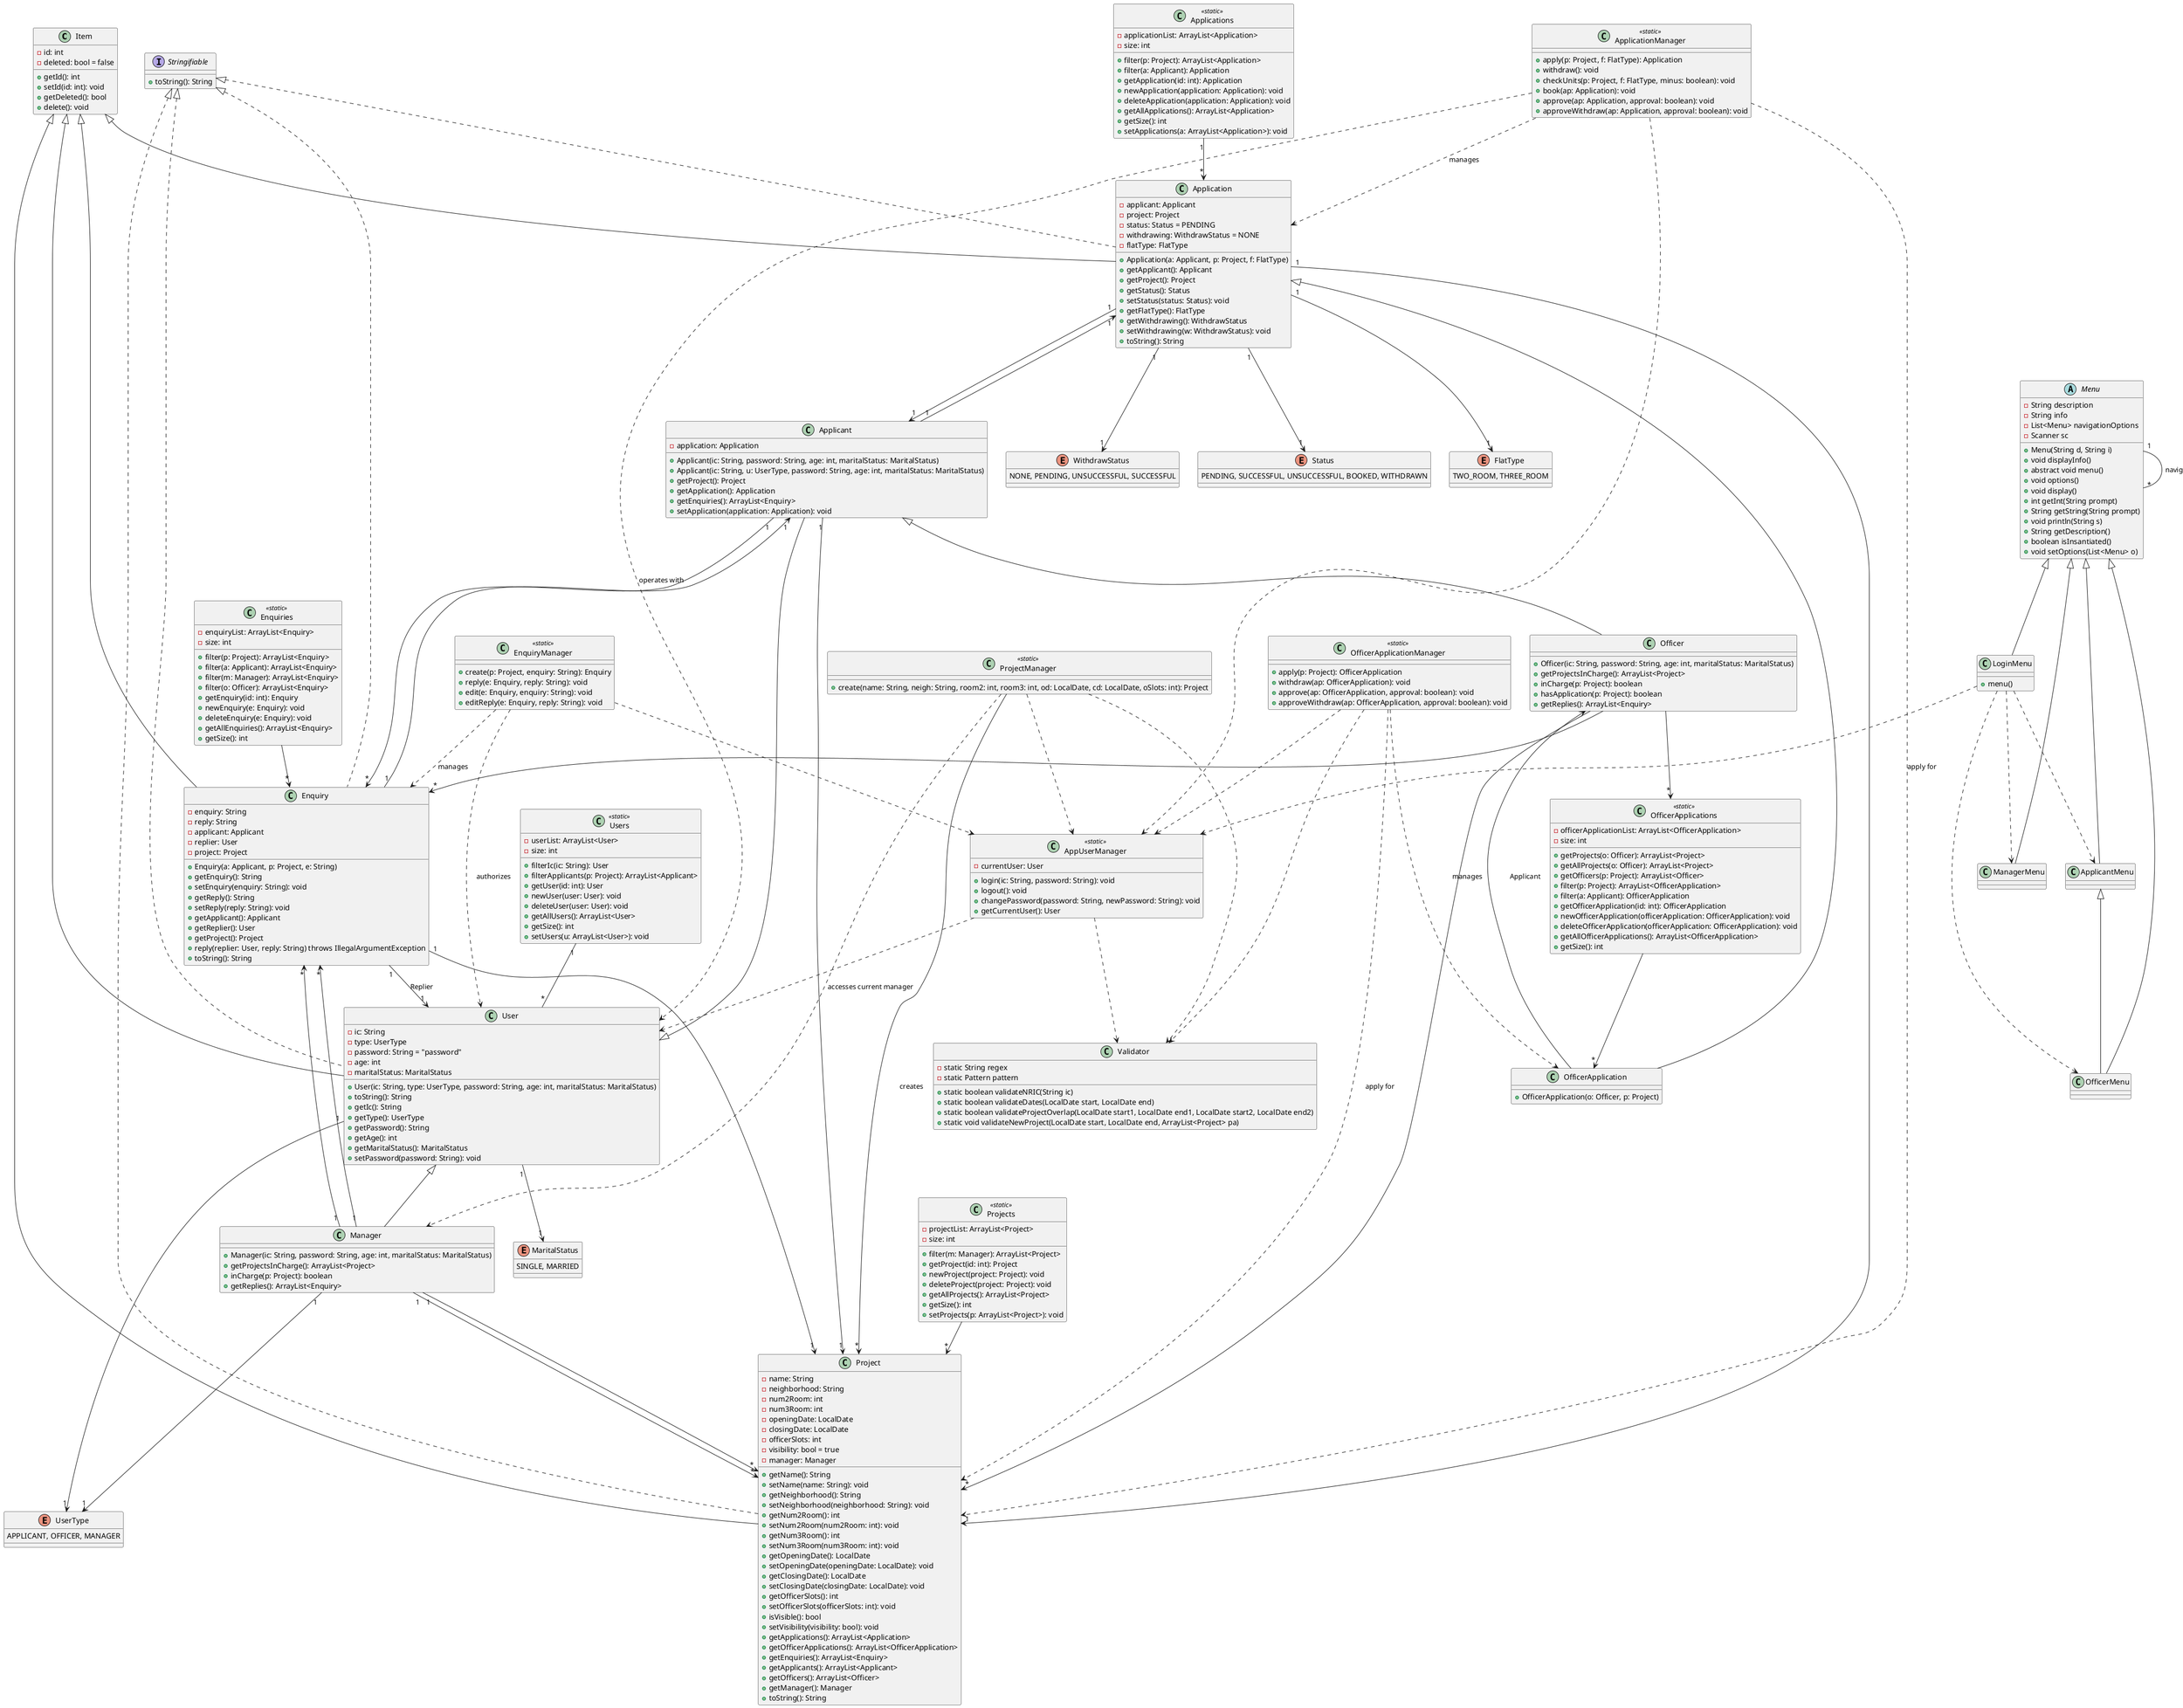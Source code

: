 @startuml EntityClassDiagram
class Item {
    - id: int
    - deleted: bool = false
    + getId(): int
    + setId(id: int): void
    + getDeleted(): bool
    + delete(): void
}

interface Stringifiable {
    + toString(): String
}

'---ITEMS---
class Project extends Item implements Stringifiable {
    - name: String
    - neighborhood: String
    - num2Room: int
    - num3Room: int
    - openingDate: LocalDate
    - closingDate: LocalDate
    - officerSlots: int
    - visibility: bool = true
    - manager: Manager
    
    + getName(): String
    + setName(name: String): void
    + getNeighborhood(): String
    + setNeighborhood(neighborhood: String): void
    + getNum2Room(): int
    + setNum2Room(num2Room: int): void
    + getNum3Room(): int
    + setNum3Room(num3Room: int): void
    + getOpeningDate(): LocalDate
    + setOpeningDate(openingDate: LocalDate): void
    + getClosingDate(): LocalDate
    + setClosingDate(closingDate: LocalDate): void
    + getOfficerSlots(): int
    + setOfficerSlots(officerSlots: int): void
    + isVisible(): bool
    + setVisibility(visibility: bool): void
    + getApplications(): ArrayList<Application>
    + getOfficerApplications(): ArrayList<OfficerApplication>
    + getEnquiries(): ArrayList<Enquiry>
    + getApplicants(): ArrayList<Applicant>
    + getOfficers(): ArrayList<Officer>
    + getManager(): Manager
    + toString(): String
}

class Application extends Item implements Stringifiable {
    - applicant: Applicant
    - project: Project
    - status: Status = PENDING
    - withdrawing: WithdrawStatus = NONE
    - flatType: FlatType

    + Application(a: Applicant, p: Project, f: FlatType)
    + getApplicant(): Applicant
    + getProject(): Project
    + getStatus(): Status
    + setStatus(status: Status): void
    + getFlatType(): FlatType
    + getWithdrawing(): WithdrawStatus
    + setWithdrawing(w: WithdrawStatus): void
    + toString(): String
}

enum Status {
    PENDING, SUCCESSFUL, UNSUCCESSFUL, BOOKED, WITHDRAWN
}

enum FlatType {
    TWO_ROOM, THREE_ROOM
}

enum WithdrawStatus {
    NONE, PENDING, UNSUCCESSFUL, SUCCESSFUL
}

Application "1" --> "1" Applicant
Application "1" --> "1" Project
Application "1" --> "1" Status
Application "1" --> "1" FlatType
Application "1" --> "1" WithdrawStatus

class OfficerApplication extends Application {
    + OfficerApplication(o: Officer, p: Project)
}

OfficerApplication --> Officer : "Applicant"


class Enquiry extends Item implements Stringifiable {
    - enquiry: String
    - reply: String
    - applicant: Applicant
    - replier: User
    - project: Project

    + Enquiry(a: Applicant, p: Project, e: String)
    + getEnquiry(): String
    + setEnquiry(enquiry: String): void
    + getReply(): String
    + setReply(reply: String): void
    + getApplicant(): Applicant
    + getReplier(): User
    + getProject(): Project
    + reply(replier: User, reply: String) throws IllegalArgumentException
    + toString(): String
}

Enquiry "1" --> "1" Applicant
Enquiry "1" --> "1" User : Replier
Enquiry "1" --> "1" Project

'---USERS---
class User extends Item implements Stringifiable {
    - ic: String
    - type: UserType
    - password: String = "password"
    - age: int
    - maritalStatus: MaritalStatus

    + User(ic: String, type: UserType, password: String, age: int, maritalStatus: MaritalStatus)
    + toString(): String
    + getIc(): String
    + getType(): UserType
    + getPassword(): String
    + getAge(): int
    + getMaritalStatus(): MaritalStatus
    + setPassword(password: String): void
}

enum UserType {
    APPLICANT, OFFICER, MANAGER
}

enum MaritalStatus {
    SINGLE, MARRIED
}

User "1" --> "1" UserType
User "1" --> "1" MaritalStatus

class Applicant extends User {
    - application: Application

    + Applicant(ic: String, password: String, age: int, maritalStatus: MaritalStatus)
    + Applicant(ic: String, u: UserType, password: String, age: int, maritalStatus: MaritalStatus)
    + getProject(): Project
    + getApplication(): Application
    + getEnquiries(): ArrayList<Enquiry>
    + setApplication(application: Application): void
}

Applicant "1" --> "1" Application
Applicant "1" --> "1" Project
Applicant "1" --> "*" Enquiry

class Officer extends Applicant {
    + Officer(ic: String, password: String, age: int, maritalStatus: MaritalStatus)
    + getProjectsInCharge(): ArrayList<Project>
    + inCharge(p: Project): boolean
    + hasApplication(p: Project): boolean
    + getReplies(): ArrayList<Enquiry>
}

Officer --> "*" Project
Officer --> "*" Enquiry
Officer --> "*" OfficerApplications

class Manager extends User {
    + Manager(ic: String, password: String, age: int, maritalStatus: MaritalStatus)
    + getProjectsInCharge(): ArrayList<Project>
    + inCharge(p: Project): boolean
    + getReplies(): ArrayList<Enquiry>
}

Manager "1" --> "*" Project
Manager "1" --> "*" Enquiry
Manager "1" --> "1" UserType
Manager "1" --> "*" Project
Manager "1" --> "*" Enquiry

'---ARRAYS---

class Users <<static>>{
    - userList: ArrayList<User>
    - size: int
    + filterIc(ic: String): User
    + filterApplicants(p: Project): ArrayList<Applicant>
    + getUser(id: int): User
    + newUser(user: User): void
    + deleteUser(user: User): void
    + getAllUsers(): ArrayList<User>
    + getSize(): int
    + setUsers(u: ArrayList<User>): void
}

Users "1" -- "*" User
'Users ..> Project : filter by

class Projects <<static>> {
    - projectList: ArrayList<Project>
    - size: int
    + filter(m: Manager): ArrayList<Project>
    + getProject(id: int): Project
    + newProject(project: Project): void
    + deleteProject(project: Project): void
    + getAllProjects(): ArrayList<Project>
    + getSize(): int
    + setProjects(p: ArrayList<Project>): void
}

Projects --> "*" Project
'Projects ..> Manager : "filter by"

class Applications <<static>> {
    - applicationList: ArrayList<Application>
    - size: int
    + filter(p: Project): ArrayList<Application>
    + filter(a: Applicant): Application
    + getApplication(id: int): Application
    + newApplication(application: Application): void
    + deleteApplication(application: Application): void
    + getAllApplications(): ArrayList<Application>
    + getSize(): int
    + setApplications(a: ArrayList<Application>): void
}
Applications "1" --> "*" Application
'Applications ..> Project : "filter by"
'Applications ..> Applicant : "filter by"


class OfficerApplications <<static>> {
    - officerApplicationList: ArrayList<OfficerApplication>
    - size: int
    + getProjects(o: Officer): ArrayList<Project>
    + getAllProjects(o: Officer): ArrayList<Project>
    + getOfficers(p: Project): ArrayList<Officer>
    + filter(p: Project): ArrayList<OfficerApplication>
    + filter(a: Applicant): OfficerApplication
    + getOfficerApplication(id: int): OfficerApplication
    + newOfficerApplication(officerApplication: OfficerApplication): void
    + deleteOfficerApplication(officerApplication: OfficerApplication): void
    + getAllOfficerApplications(): ArrayList<OfficerApplication>
    + getSize(): int
}

OfficerApplications --> "*" OfficerApplication
'OfficerApplications ..> Project : "filter by"
'OfficerApplications ..> Officer : "filter by" 

class Enquiries <<static>>{
    - enquiryList: ArrayList<Enquiry>
    - size: int
    + filter(p: Project): ArrayList<Enquiry>
    + filter(a: Applicant): ArrayList<Enquiry>
    + filter(m: Manager): ArrayList<Enquiry>
    + filter(o: Officer): ArrayList<Enquiry>
    + getEnquiry(id: int): Enquiry
    + newEnquiry(e: Enquiry): void
    + deleteEnquiry(e: Enquiry): void
    + getAllEnquiries(): ArrayList<Enquiry>
    + getSize(): int
}

Enquiries --> "*" Enquiry 
'Enquiries ..> Project : "filter by"
'Enquiries ..> User : "filter by"

'---MANAGERS---
class ApplicationManager <<static>> {
    +apply(p: Project, f: FlatType): Application
    +withdraw(): void
    +checkUnits(p: Project, f: FlatType, minus: boolean): void
    +book(ap: Application): void
    +approve(ap: Application, approval: boolean): void
    +approveWithdraw(ap: Application, approval: boolean): void
}

ApplicationManager ..> Project : "apply for"
ApplicationManager ..> Application : "manages"
'ApplicationManager ..> Officer : "operates with"
'ApplicationManager ..> Manager : "operates with"
'ApplicationManager ..> Applicant : "operates with"
ApplicationManager ..> User : "operates with"
'ApplicationManager ..> FlatType : "uses"
'ApplicationManager ..> Status : "uses"
'ApplicationManager ..> WithdrawStatus : "uses"
ApplicationManager ..> AppUserManager

class ProjectManager <<static>> {
    + create(name: String, neigh: String, room2: int, room3: int, od: LocalDate, cd: LocalDate, oSlots: int): Project
}

ProjectManager --> "*" Project : "creates"
ProjectManager ..> Manager : "accesses current manager"
ProjectManager ..> Validator
ProjectManager ..> AppUserManager

class EnquiryManager <<static>> {
    + create(p: Project, enquiry: String): Enquiry
    + reply(e: Enquiry, reply: String): void
    + edit(e: Enquiry, enquiry: String): void
    + editReply(e: Enquiry, reply: String): void
}

EnquiryManager ..> Enquiry : "manages"
'EnquiryManager ..> Project : "works with"
EnquiryManager ..> User : "authorizes"
'EnquiryManager ..> Officer : "checks role"
'EnquiryManager ..> Manager : "checks role"
EnquiryManager ..> AppUserManager

class AppUserManager <<static>> {
    - currentUser: User
    + login(ic: String, password: String): void
    + logout(): void
    + changePassword(password: String, newPassword: String): void
    + getCurrentUser(): User
}

AppUserManager ..> User
AppUserManager ..> Validator

class OfficerApplicationManager <<static>> {
    +apply(p: Project): OfficerApplication
    +withdraw(ap: OfficerApplication): void
    +approve(ap: OfficerApplication, approval: boolean): void
    +approveWithdraw(ap: OfficerApplication, approval: boolean): void
}

OfficerApplicationManager ..> Project : "apply for"
OfficerApplicationManager ..> OfficerApplication : "manages"
'OfficerApplicationManager ..> Officer : "operates with"
'OfficerApplicationManager ..> Manager : "operates with"
'OfficerApplicationManager ..> Status : "uses"
'OfficerApplicationManager ..> WithdrawStatus : "uses"
OfficerApplicationManager ..> Validator
OfficerApplicationManager ..> AppUserManager

class Validator {
    - static String regex
    - static Pattern pattern
    + static boolean validateNRIC(String ic)
    + static boolean validateDates(LocalDate start, LocalDate end)
    + static boolean validateProjectOverlap(LocalDate start1, LocalDate end1, LocalDate start2, LocalDate end2)
    + static void validateNewProject(LocalDate start, LocalDate end, ArrayList<Project> pa)
}


'---GUI--- 
abstract class Menu {
    - String description
    - String info
    - List<Menu> navigationOptions
    - Scanner sc
    + Menu(String d, String i)
    + void displayInfo()
    + abstract void menu()
    + void options()
    + void display()
    + int getInt(String prompt)
    + String getString(String prompt)
    + void println(String s)
    + String getDescription()
    + boolean isInsantiated()
    + void setOptions(List<Menu> o)
}

Menu "1"-- "*" Menu : "navigationOptions"

class ApplicantMenu extends Menu
class ManagerMenu extends Menu
class OfficerMenu extends Menu
class LoginMenu extends Menu {
    +menu()
    'after login, we call one of the 3 menus based on the  enum 
}
LoginMenu ..> AppUserManager
LoginMenu ..> ApplicantMenu
LoginMenu ..> OfficerMenu
LoginMenu ..> ManagerMenu

' not sure about this one
class OfficerMenu extends ApplicantMenu 


@enduml